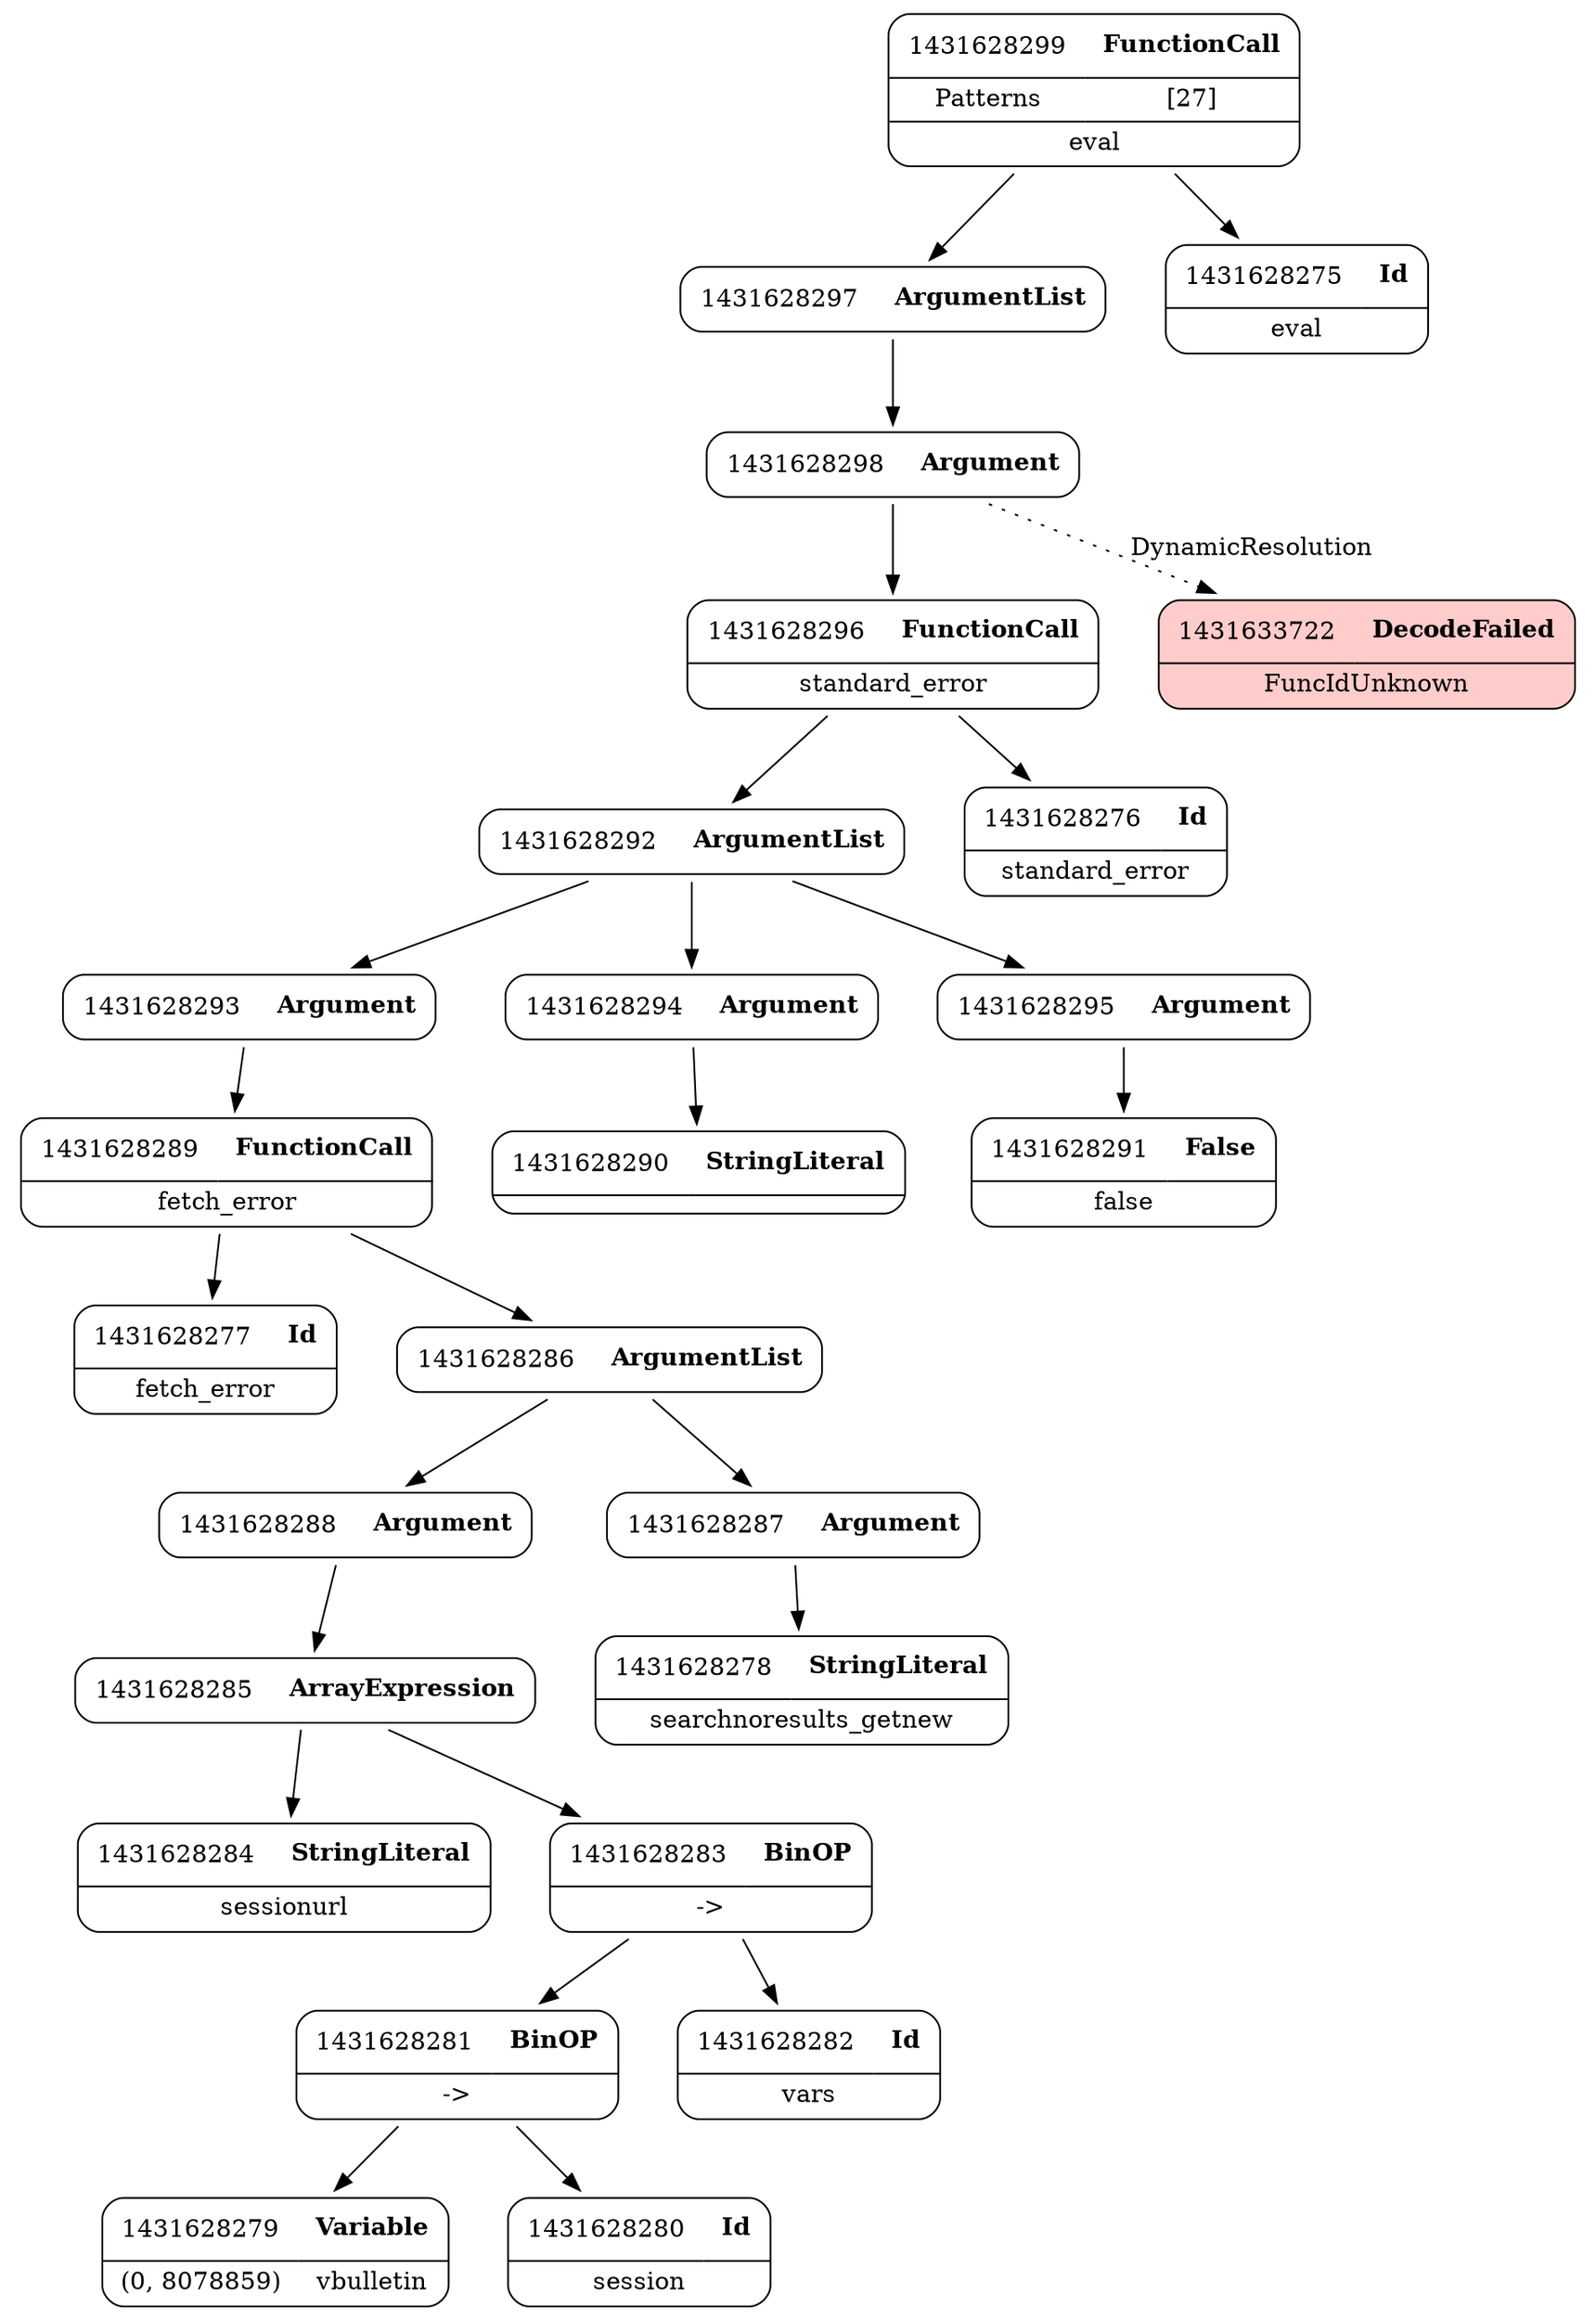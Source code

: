 digraph ast {
node [shape=none];
1431628292 [label=<<TABLE border='1' cellspacing='0' cellpadding='10' style='rounded' ><TR><TD border='0'>1431628292</TD><TD border='0'><B>ArgumentList</B></TD></TR></TABLE>>];
1431628292 -> 1431628293 [weight=2];
1431628292 -> 1431628294 [weight=2];
1431628292 -> 1431628295 [weight=2];
1431628293 [label=<<TABLE border='1' cellspacing='0' cellpadding='10' style='rounded' ><TR><TD border='0'>1431628293</TD><TD border='0'><B>Argument</B></TD></TR></TABLE>>];
1431628293 -> 1431628289 [weight=2];
1431628294 [label=<<TABLE border='1' cellspacing='0' cellpadding='10' style='rounded' ><TR><TD border='0'>1431628294</TD><TD border='0'><B>Argument</B></TD></TR></TABLE>>];
1431628294 -> 1431628290 [weight=2];
1431628295 [label=<<TABLE border='1' cellspacing='0' cellpadding='10' style='rounded' ><TR><TD border='0'>1431628295</TD><TD border='0'><B>Argument</B></TD></TR></TABLE>>];
1431628295 -> 1431628291 [weight=2];
1431628288 [label=<<TABLE border='1' cellspacing='0' cellpadding='10' style='rounded' ><TR><TD border='0'>1431628288</TD><TD border='0'><B>Argument</B></TD></TR></TABLE>>];
1431628288 -> 1431628285 [weight=2];
1431628289 [label=<<TABLE border='1' cellspacing='0' cellpadding='10' style='rounded' ><TR><TD border='0'>1431628289</TD><TD border='0'><B>FunctionCall</B></TD></TR><HR/><TR><TD border='0' cellpadding='5' colspan='2'>fetch_error</TD></TR></TABLE>>];
1431628289 -> 1431628277 [weight=2];
1431628289 -> 1431628286 [weight=2];
1431628290 [label=<<TABLE border='1' cellspacing='0' cellpadding='10' style='rounded' ><TR><TD border='0'>1431628290</TD><TD border='0'><B>StringLiteral</B></TD></TR><HR/><TR><TD border='0' cellpadding='5' colspan='2'></TD></TR></TABLE>>];
1431628291 [label=<<TABLE border='1' cellspacing='0' cellpadding='10' style='rounded' ><TR><TD border='0'>1431628291</TD><TD border='0'><B>False</B></TD></TR><HR/><TR><TD border='0' cellpadding='5' colspan='2'>false</TD></TR></TABLE>>];
1431628296 [label=<<TABLE border='1' cellspacing='0' cellpadding='10' style='rounded' ><TR><TD border='0'>1431628296</TD><TD border='0'><B>FunctionCall</B></TD></TR><HR/><TR><TD border='0' cellpadding='5' colspan='2'>standard_error</TD></TR></TABLE>>];
1431628296 -> 1431628276 [weight=2];
1431628296 -> 1431628292 [weight=2];
1431628297 [label=<<TABLE border='1' cellspacing='0' cellpadding='10' style='rounded' ><TR><TD border='0'>1431628297</TD><TD border='0'><B>ArgumentList</B></TD></TR></TABLE>>];
1431628297 -> 1431628298 [weight=2];
1431628298 [label=<<TABLE border='1' cellspacing='0' cellpadding='10' style='rounded' ><TR><TD border='0'>1431628298</TD><TD border='0'><B>Argument</B></TD></TR></TABLE>>];
1431628298 -> 1431628296 [weight=2];
1431628298 -> 1431633722 [style=dotted,label=DynamicResolution];
1431628299 [label=<<TABLE border='1' cellspacing='0' cellpadding='10' style='rounded' ><TR><TD border='0'>1431628299</TD><TD border='0'><B>FunctionCall</B></TD></TR><HR/><TR><TD border='0' cellpadding='5'>Patterns</TD><TD border='0' cellpadding='5'>[27]</TD></TR><HR/><TR><TD border='0' cellpadding='5' colspan='2'>eval</TD></TR></TABLE>>];
1431628299 -> 1431628275 [weight=2];
1431628299 -> 1431628297 [weight=2];
1431628276 [label=<<TABLE border='1' cellspacing='0' cellpadding='10' style='rounded' ><TR><TD border='0'>1431628276</TD><TD border='0'><B>Id</B></TD></TR><HR/><TR><TD border='0' cellpadding='5' colspan='2'>standard_error</TD></TR></TABLE>>];
1431628277 [label=<<TABLE border='1' cellspacing='0' cellpadding='10' style='rounded' ><TR><TD border='0'>1431628277</TD><TD border='0'><B>Id</B></TD></TR><HR/><TR><TD border='0' cellpadding='5' colspan='2'>fetch_error</TD></TR></TABLE>>];
1431628278 [label=<<TABLE border='1' cellspacing='0' cellpadding='10' style='rounded' ><TR><TD border='0'>1431628278</TD><TD border='0'><B>StringLiteral</B></TD></TR><HR/><TR><TD border='0' cellpadding='5' colspan='2'>searchnoresults_getnew</TD></TR></TABLE>>];
1431628279 [label=<<TABLE border='1' cellspacing='0' cellpadding='10' style='rounded' ><TR><TD border='0'>1431628279</TD><TD border='0'><B>Variable</B></TD></TR><HR/><TR><TD border='0' cellpadding='5'>(0, 8078859)</TD><TD border='0' cellpadding='5'>vbulletin</TD></TR></TABLE>>];
1431628275 [label=<<TABLE border='1' cellspacing='0' cellpadding='10' style='rounded' ><TR><TD border='0'>1431628275</TD><TD border='0'><B>Id</B></TD></TR><HR/><TR><TD border='0' cellpadding='5' colspan='2'>eval</TD></TR></TABLE>>];
1431628284 [label=<<TABLE border='1' cellspacing='0' cellpadding='10' style='rounded' ><TR><TD border='0'>1431628284</TD><TD border='0'><B>StringLiteral</B></TD></TR><HR/><TR><TD border='0' cellpadding='5' colspan='2'>sessionurl</TD></TR></TABLE>>];
1431628285 [label=<<TABLE border='1' cellspacing='0' cellpadding='10' style='rounded' ><TR><TD border='0'>1431628285</TD><TD border='0'><B>ArrayExpression</B></TD></TR></TABLE>>];
1431628285 -> 1431628283 [weight=2];
1431628285 -> 1431628284 [weight=2];
1431628286 [label=<<TABLE border='1' cellspacing='0' cellpadding='10' style='rounded' ><TR><TD border='0'>1431628286</TD><TD border='0'><B>ArgumentList</B></TD></TR></TABLE>>];
1431628286 -> 1431628287 [weight=2];
1431628286 -> 1431628288 [weight=2];
1431628287 [label=<<TABLE border='1' cellspacing='0' cellpadding='10' style='rounded' ><TR><TD border='0'>1431628287</TD><TD border='0'><B>Argument</B></TD></TR></TABLE>>];
1431628287 -> 1431628278 [weight=2];
1431628280 [label=<<TABLE border='1' cellspacing='0' cellpadding='10' style='rounded' ><TR><TD border='0'>1431628280</TD><TD border='0'><B>Id</B></TD></TR><HR/><TR><TD border='0' cellpadding='5' colspan='2'>session</TD></TR></TABLE>>];
1431628281 [label=<<TABLE border='1' cellspacing='0' cellpadding='10' style='rounded' ><TR><TD border='0'>1431628281</TD><TD border='0'><B>BinOP</B></TD></TR><HR/><TR><TD border='0' cellpadding='5' colspan='2'>-&gt;</TD></TR></TABLE>>];
1431628281 -> 1431628279 [weight=2];
1431628281 -> 1431628280 [weight=2];
1431628282 [label=<<TABLE border='1' cellspacing='0' cellpadding='10' style='rounded' ><TR><TD border='0'>1431628282</TD><TD border='0'><B>Id</B></TD></TR><HR/><TR><TD border='0' cellpadding='5' colspan='2'>vars</TD></TR></TABLE>>];
1431633722 [label=<<TABLE border='1' cellspacing='0' cellpadding='10' style='rounded' bgcolor='#FFCCCC' ><TR><TD border='0'>1431633722</TD><TD border='0'><B>DecodeFailed</B></TD></TR><HR/><TR><TD border='0' cellpadding='5' colspan='2'>FuncIdUnknown</TD></TR></TABLE>>];
1431628283 [label=<<TABLE border='1' cellspacing='0' cellpadding='10' style='rounded' ><TR><TD border='0'>1431628283</TD><TD border='0'><B>BinOP</B></TD></TR><HR/><TR><TD border='0' cellpadding='5' colspan='2'>-&gt;</TD></TR></TABLE>>];
1431628283 -> 1431628281 [weight=2];
1431628283 -> 1431628282 [weight=2];
}

